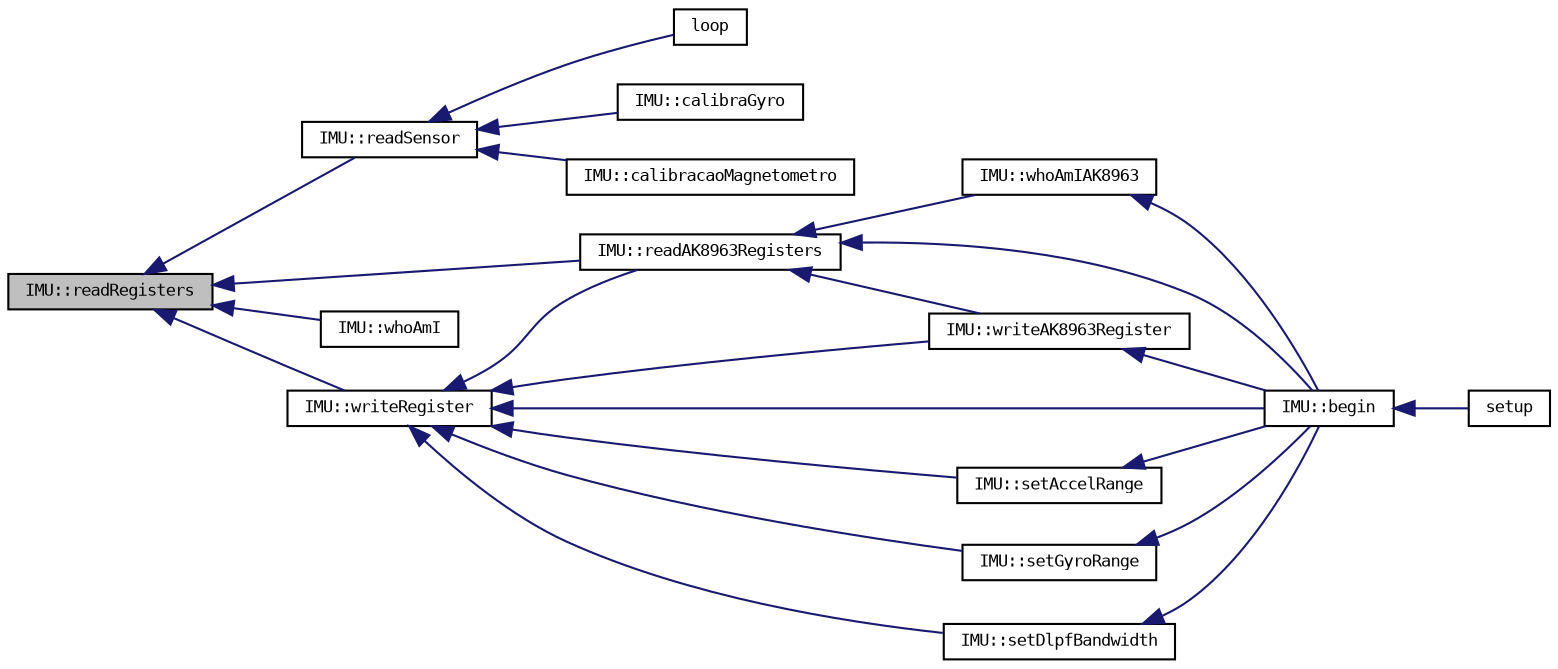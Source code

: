 digraph "IMU::readRegisters"
{
  bgcolor="transparent";
  edge [fontname="DejaVuSansMono",fontsize="8",labelfontname="DejaVuSansMono",labelfontsize="8"];
  node [fontname="DejaVuSansMono",fontsize="8",shape=record];
  rankdir="LR";
  Node31 [label="IMU::readRegisters",height=0.2,width=0.4,color="black", fillcolor="grey75", style="filled", fontcolor="black"];
  Node31 -> Node32 [dir="back",color="midnightblue",fontsize="8",style="solid",fontname="DejaVuSansMono"];
  Node32 [label="IMU::readAK8963Registers",height=0.2,width=0.4,color="black",URL="$classIMU.html#a914f8b4262fba70e6d8fd0e584fa7996"];
  Node32 -> Node33 [dir="back",color="midnightblue",fontsize="8",style="solid",fontname="DejaVuSansMono"];
  Node33 [label="IMU::begin",height=0.2,width=0.4,color="black",URL="$classIMU.html#ae0d964d2f8ec122be068c41b84bc18a8"];
  Node33 -> Node34 [dir="back",color="midnightblue",fontsize="8",style="solid",fontname="DejaVuSansMono"];
  Node34 [label="setup",height=0.2,width=0.4,color="black",URL="$example_2main_8cpp.html#a4fc01d736fe50cf5b977f755b675f11d"];
  Node32 -> Node35 [dir="back",color="midnightblue",fontsize="8",style="solid",fontname="DejaVuSansMono"];
  Node35 [label="IMU::whoAmIAK8963",height=0.2,width=0.4,color="black",URL="$classIMU.html#acd2af48f4eb0a0321080332016e3c1f7"];
  Node35 -> Node33 [dir="back",color="midnightblue",fontsize="8",style="solid",fontname="DejaVuSansMono"];
  Node32 -> Node36 [dir="back",color="midnightblue",fontsize="8",style="solid",fontname="DejaVuSansMono"];
  Node36 [label="IMU::writeAK8963Register",height=0.2,width=0.4,color="black",URL="$classIMU.html#af3b90e0b20d4bd55091be99f7aa67737"];
  Node36 -> Node33 [dir="back",color="midnightblue",fontsize="8",style="solid",fontname="DejaVuSansMono"];
  Node31 -> Node37 [dir="back",color="midnightblue",fontsize="8",style="solid",fontname="DejaVuSansMono"];
  Node37 [label="IMU::readSensor",height=0.2,width=0.4,color="black",URL="$classIMU.html#ac574728dbbc752155239a35c8bbd6e79"];
  Node37 -> Node38 [dir="back",color="midnightblue",fontsize="8",style="solid",fontname="DejaVuSansMono"];
  Node38 [label="loop",height=0.2,width=0.4,color="black",URL="$example_2main_8cpp.html#afe461d27b9c48d5921c00d521181f12f"];
  Node37 -> Node39 [dir="back",color="midnightblue",fontsize="8",style="solid",fontname="DejaVuSansMono"];
  Node39 [label="IMU::calibraGyro",height=0.2,width=0.4,color="black",URL="$classIMU.html#a5f096cb37d4b16851381bf09d6809403"];
  Node37 -> Node40 [dir="back",color="midnightblue",fontsize="8",style="solid",fontname="DejaVuSansMono"];
  Node40 [label="IMU::calibracaoMagnetometro",height=0.2,width=0.4,color="black",URL="$classIMU.html#a3546779010d9128859f465195eff77f5"];
  Node31 -> Node41 [dir="back",color="midnightblue",fontsize="8",style="solid",fontname="DejaVuSansMono"];
  Node41 [label="IMU::whoAmI",height=0.2,width=0.4,color="black",URL="$classIMU.html#a0481a2f76feaf06534e9473118d55ee3"];
  Node31 -> Node42 [dir="back",color="midnightblue",fontsize="8",style="solid",fontname="DejaVuSansMono"];
  Node42 [label="IMU::writeRegister",height=0.2,width=0.4,color="black",URL="$classIMU.html#a37694424e4502ffc69bbb6c540c1a400"];
  Node42 -> Node33 [dir="back",color="midnightblue",fontsize="8",style="solid",fontname="DejaVuSansMono"];
  Node42 -> Node43 [dir="back",color="midnightblue",fontsize="8",style="solid",fontname="DejaVuSansMono"];
  Node43 [label="IMU::setAccelRange",height=0.2,width=0.4,color="black",URL="$classIMU.html#a5567bbe0d211f1e6d386eb69ffd960a7"];
  Node43 -> Node33 [dir="back",color="midnightblue",fontsize="8",style="solid",fontname="DejaVuSansMono"];
  Node42 -> Node44 [dir="back",color="midnightblue",fontsize="8",style="solid",fontname="DejaVuSansMono"];
  Node44 [label="IMU::setGyroRange",height=0.2,width=0.4,color="black",URL="$classIMU.html#a834f21762003f831e5e632cc7974ba75"];
  Node44 -> Node33 [dir="back",color="midnightblue",fontsize="8",style="solid",fontname="DejaVuSansMono"];
  Node42 -> Node45 [dir="back",color="midnightblue",fontsize="8",style="solid",fontname="DejaVuSansMono"];
  Node45 [label="IMU::setDlpfBandwidth",height=0.2,width=0.4,color="black",URL="$classIMU.html#a928fa5e2db05bd402a3fa93bd3584527"];
  Node45 -> Node33 [dir="back",color="midnightblue",fontsize="8",style="solid",fontname="DejaVuSansMono"];
  Node42 -> Node32 [dir="back",color="midnightblue",fontsize="8",style="solid",fontname="DejaVuSansMono"];
  Node42 -> Node36 [dir="back",color="midnightblue",fontsize="8",style="solid",fontname="DejaVuSansMono"];
}
